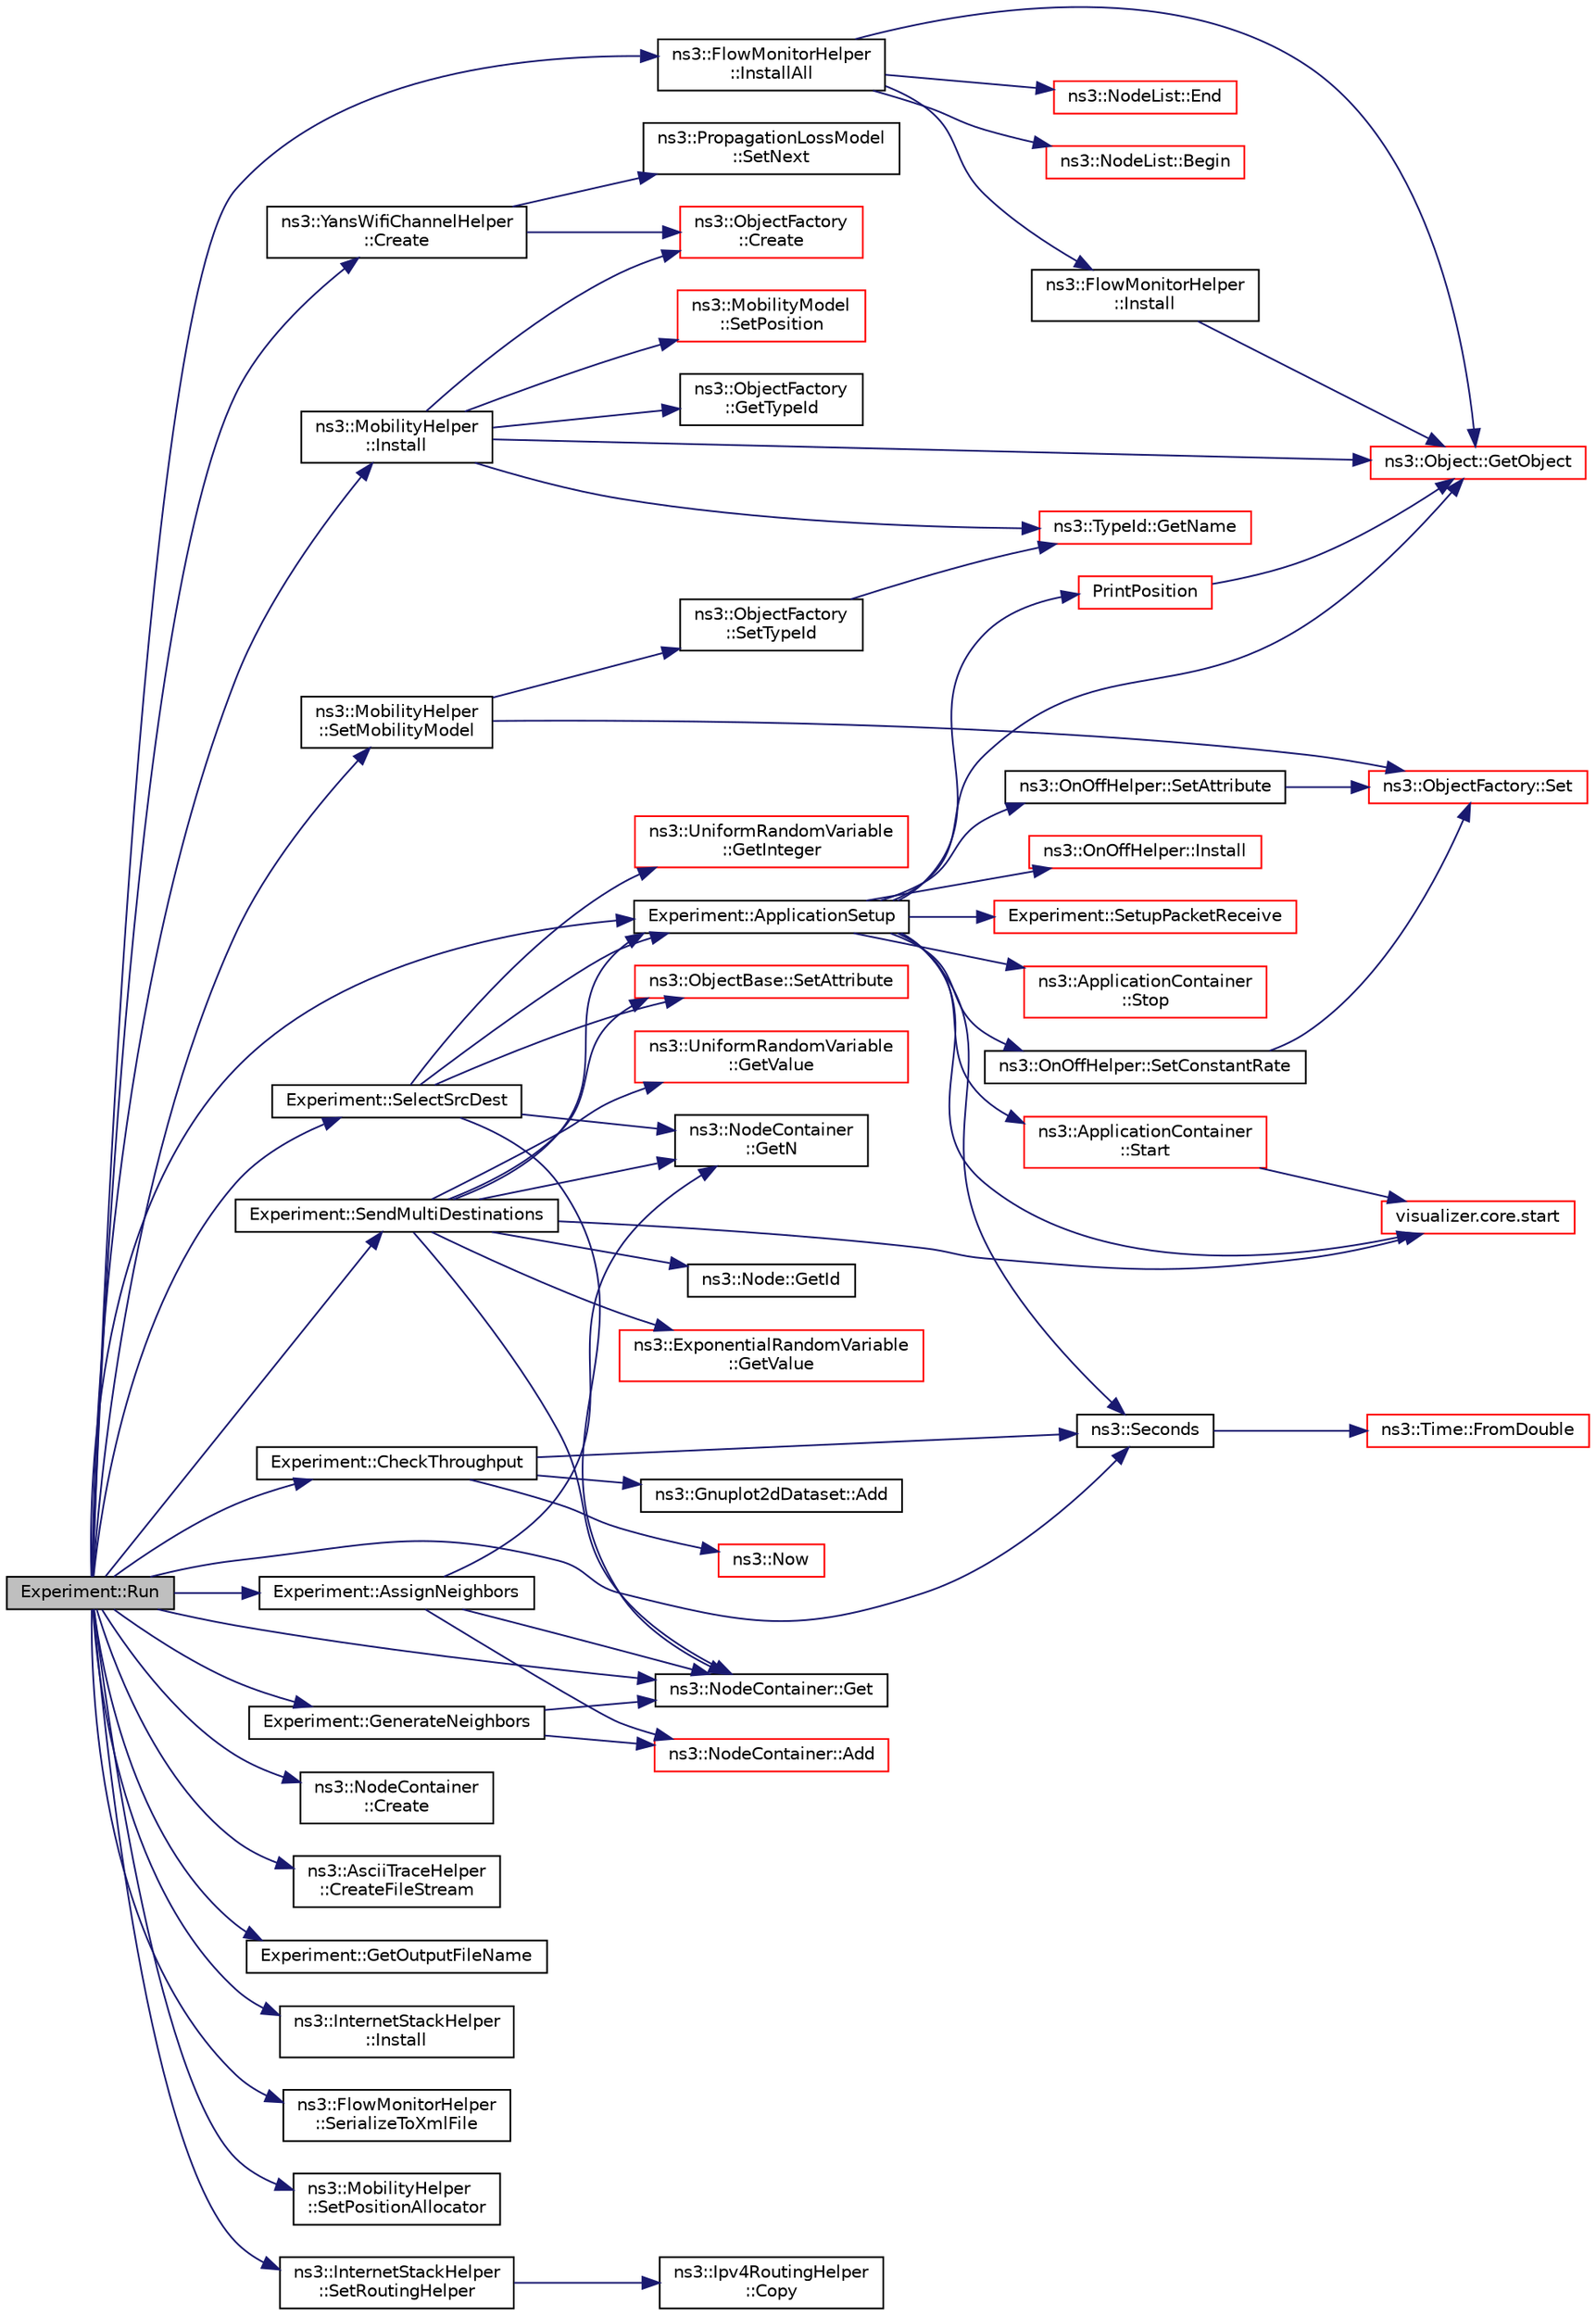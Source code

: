 digraph "Experiment::Run"
{
 // LATEX_PDF_SIZE
  edge [fontname="Helvetica",fontsize="10",labelfontname="Helvetica",labelfontsize="10"];
  node [fontname="Helvetica",fontsize="10",shape=record];
  rankdir="LR";
  Node1 [label="Experiment::Run",height=0.2,width=0.4,color="black", fillcolor="grey75", style="filled", fontcolor="black",tooltip=" "];
  Node1 -> Node2 [color="midnightblue",fontsize="10",style="solid",fontname="Helvetica"];
  Node2 [label="Experiment::ApplicationSetup",height=0.2,width=0.4,color="black", fillcolor="white", style="filled",URL="$class_experiment.html#a0c145155d22ceb28f2296a4450c656d5",tooltip=" "];
  Node2 -> Node3 [color="midnightblue",fontsize="10",style="solid",fontname="Helvetica"];
  Node3 [label="ns3::Object::GetObject",height=0.2,width=0.4,color="red", fillcolor="white", style="filled",URL="$classns3_1_1_object.html#ad21f5401ff705cd29c37f931ea3afc18",tooltip="Get a pointer to the requested aggregated Object."];
  Node2 -> Node19 [color="midnightblue",fontsize="10",style="solid",fontname="Helvetica"];
  Node19 [label="ns3::OnOffHelper::Install",height=0.2,width=0.4,color="red", fillcolor="white", style="filled",URL="$classns3_1_1_on_off_helper.html#a87cc5963ff591c4ba397ba4439ea39d7",tooltip="Install an ns3::OnOffApplication on each node of the input container configured with all the attribut..."];
  Node2 -> Node61 [color="midnightblue",fontsize="10",style="solid",fontname="Helvetica"];
  Node61 [label="PrintPosition",height=0.2,width=0.4,color="red", fillcolor="white", style="filled",URL="$wifi-multirate_8cc.html#aa7d3a9a8f29ceaeda26f6da002586f72",tooltip=" "];
  Node61 -> Node3 [color="midnightblue",fontsize="10",style="solid",fontname="Helvetica"];
  Node2 -> Node33 [color="midnightblue",fontsize="10",style="solid",fontname="Helvetica"];
  Node33 [label="ns3::Seconds",height=0.2,width=0.4,color="black", fillcolor="white", style="filled",URL="$group__timecivil.html#ga33c34b816f8ff6628e33d5c8e9713b9e",tooltip="Construct a Time in the indicated unit."];
  Node33 -> Node34 [color="midnightblue",fontsize="10",style="solid",fontname="Helvetica"];
  Node34 [label="ns3::Time::FromDouble",height=0.2,width=0.4,color="red", fillcolor="white", style="filled",URL="$classns3_1_1_time.html#a60e845f4a74e62495b86356afe604cb4",tooltip="Create a Time equal to value in unit unit."];
  Node2 -> Node65 [color="midnightblue",fontsize="10",style="solid",fontname="Helvetica"];
  Node65 [label="ns3::OnOffHelper::SetAttribute",height=0.2,width=0.4,color="black", fillcolor="white", style="filled",URL="$classns3_1_1_on_off_helper.html#a9f29b8db5fd9afa3075a74f48d30d914",tooltip="Helper function used to set the underlying application attributes."];
  Node65 -> Node66 [color="midnightblue",fontsize="10",style="solid",fontname="Helvetica"];
  Node66 [label="ns3::ObjectFactory::Set",height=0.2,width=0.4,color="red", fillcolor="white", style="filled",URL="$classns3_1_1_object_factory.html#a3c9d5ed564f08ab4427e113bcc48e1d4",tooltip="Set an attribute to be set during construction."];
  Node2 -> Node72 [color="midnightblue",fontsize="10",style="solid",fontname="Helvetica"];
  Node72 [label="ns3::OnOffHelper::SetConstantRate",height=0.2,width=0.4,color="black", fillcolor="white", style="filled",URL="$classns3_1_1_on_off_helper.html#a73526acef24a4559fb50db9f7c1c10ef",tooltip="Helper function to set a constant rate source."];
  Node72 -> Node66 [color="midnightblue",fontsize="10",style="solid",fontname="Helvetica"];
  Node2 -> Node73 [color="midnightblue",fontsize="10",style="solid",fontname="Helvetica"];
  Node73 [label="Experiment::SetupPacketReceive",height=0.2,width=0.4,color="red", fillcolor="white", style="filled",URL="$class_experiment.html#abc4b8e64b2cd17cd723a88df3d6434ce",tooltip=" "];
  Node2 -> Node79 [color="midnightblue",fontsize="10",style="solid",fontname="Helvetica"];
  Node79 [label="visualizer.core.start",height=0.2,width=0.4,color="red", fillcolor="white", style="filled",URL="$namespacevisualizer_1_1core.html#a2a35e5d8a34af358b508dac8635754e0",tooltip=" "];
  Node2 -> Node82 [color="midnightblue",fontsize="10",style="solid",fontname="Helvetica"];
  Node82 [label="ns3::ApplicationContainer\l::Start",height=0.2,width=0.4,color="red", fillcolor="white", style="filled",URL="$classns3_1_1_application_container.html#a8eff87926507020bbe3e1390358a54a7",tooltip="Arrange for all of the Applications in this container to Start() at the Time given as a parameter."];
  Node82 -> Node79 [color="midnightblue",fontsize="10",style="solid",fontname="Helvetica"];
  Node2 -> Node84 [color="midnightblue",fontsize="10",style="solid",fontname="Helvetica"];
  Node84 [label="ns3::ApplicationContainer\l::Stop",height=0.2,width=0.4,color="red", fillcolor="white", style="filled",URL="$classns3_1_1_application_container.html#adfc52f9aa4020c8714679b00bbb9ddb3",tooltip="Arrange for all of the Applications in this container to Stop() at the Time given as a parameter."];
  Node1 -> Node86 [color="midnightblue",fontsize="10",style="solid",fontname="Helvetica"];
  Node86 [label="Experiment::AssignNeighbors",height=0.2,width=0.4,color="black", fillcolor="white", style="filled",URL="$class_experiment.html#a3134fda20d34aeaea1e488a98cee1d88",tooltip="Take the grid map, divide it into 4 quadrants Assign all nodes from each quadrant to a specific conta..."];
  Node86 -> Node87 [color="midnightblue",fontsize="10",style="solid",fontname="Helvetica"];
  Node87 [label="ns3::NodeContainer::Add",height=0.2,width=0.4,color="red", fillcolor="white", style="filled",URL="$classns3_1_1_node_container.html#aa60b3a0e70f2fb324e16ffcf8bf31fcb",tooltip="Append the contents of another NodeContainer to the end of this container."];
  Node86 -> Node88 [color="midnightblue",fontsize="10",style="solid",fontname="Helvetica"];
  Node88 [label="ns3::NodeContainer::Get",height=0.2,width=0.4,color="black", fillcolor="white", style="filled",URL="$classns3_1_1_node_container.html#aff885e5a6b02ca4a27f5725de647d96e",tooltip="Get the Ptr<Node> stored in this container at a given index."];
  Node86 -> Node89 [color="midnightblue",fontsize="10",style="solid",fontname="Helvetica"];
  Node89 [label="ns3::NodeContainer\l::GetN",height=0.2,width=0.4,color="black", fillcolor="white", style="filled",URL="$classns3_1_1_node_container.html#a35aed8b8abb7b7988b086f66d15cdda9",tooltip="Get the number of Ptr<Node> stored in this container."];
  Node1 -> Node90 [color="midnightblue",fontsize="10",style="solid",fontname="Helvetica"];
  Node90 [label="Experiment::CheckThroughput",height=0.2,width=0.4,color="black", fillcolor="white", style="filled",URL="$class_experiment.html#a76057ca34684d8ae83bcb48748936833",tooltip=" "];
  Node90 -> Node91 [color="midnightblue",fontsize="10",style="solid",fontname="Helvetica"];
  Node91 [label="ns3::Gnuplot2dDataset::Add",height=0.2,width=0.4,color="black", fillcolor="white", style="filled",URL="$classns3_1_1_gnuplot2d_dataset.html#abd93f7c8fa2d1ed643c09d7fb8d5ef27",tooltip=" "];
  Node90 -> Node92 [color="midnightblue",fontsize="10",style="solid",fontname="Helvetica"];
  Node92 [label="ns3::Now",height=0.2,width=0.4,color="red", fillcolor="white", style="filled",URL="$group__simulator.html#gac3635e2e87f7ce316c89290ee1b01d0d",tooltip="create an ns3::Time instance which contains the current simulation time."];
  Node90 -> Node33 [color="midnightblue",fontsize="10",style="solid",fontname="Helvetica"];
  Node1 -> Node114 [color="midnightblue",fontsize="10",style="solid",fontname="Helvetica"];
  Node114 [label="ns3::NodeContainer\l::Create",height=0.2,width=0.4,color="black", fillcolor="white", style="filled",URL="$classns3_1_1_node_container.html#a787f059e2813e8b951cc6914d11dfe69",tooltip="Create n nodes and append pointers to them to the end of this NodeContainer."];
  Node1 -> Node115 [color="midnightblue",fontsize="10",style="solid",fontname="Helvetica"];
  Node115 [label="ns3::YansWifiChannelHelper\l::Create",height=0.2,width=0.4,color="black", fillcolor="white", style="filled",URL="$classns3_1_1_yans_wifi_channel_helper.html#a6bb01082fd42806a6b95e6684a4344d4",tooltip=" "];
  Node115 -> Node40 [color="midnightblue",fontsize="10",style="solid",fontname="Helvetica"];
  Node40 [label="ns3::ObjectFactory\l::Create",height=0.2,width=0.4,color="red", fillcolor="white", style="filled",URL="$classns3_1_1_object_factory.html#a52eda277f4aaab54266134ba48102ad7",tooltip="Create an Object instance of the configured TypeId."];
  Node115 -> Node116 [color="midnightblue",fontsize="10",style="solid",fontname="Helvetica"];
  Node116 [label="ns3::PropagationLossModel\l::SetNext",height=0.2,width=0.4,color="black", fillcolor="white", style="filled",URL="$classns3_1_1_propagation_loss_model.html#ac6d627f2eb09daa057de080615ac1013",tooltip="Enables a chain of loss models to act on the signal."];
  Node1 -> Node117 [color="midnightblue",fontsize="10",style="solid",fontname="Helvetica"];
  Node117 [label="ns3::AsciiTraceHelper\l::CreateFileStream",height=0.2,width=0.4,color="black", fillcolor="white", style="filled",URL="$classns3_1_1_ascii_trace_helper.html#a44960bf2ca32835024eaedd26d1c4f94",tooltip="Create and initialize an output stream object we'll use to write the traced bits."];
  Node1 -> Node118 [color="midnightblue",fontsize="10",style="solid",fontname="Helvetica"];
  Node118 [label="Experiment::GenerateNeighbors",height=0.2,width=0.4,color="black", fillcolor="white", style="filled",URL="$class_experiment.html#a996507d148e205dd637b8580ea54db61",tooltip="Generate 1-hop and 2-hop neighbors of a node in grid topology."];
  Node118 -> Node87 [color="midnightblue",fontsize="10",style="solid",fontname="Helvetica"];
  Node118 -> Node88 [color="midnightblue",fontsize="10",style="solid",fontname="Helvetica"];
  Node1 -> Node88 [color="midnightblue",fontsize="10",style="solid",fontname="Helvetica"];
  Node1 -> Node119 [color="midnightblue",fontsize="10",style="solid",fontname="Helvetica"];
  Node119 [label="Experiment::GetOutputFileName",height=0.2,width=0.4,color="black", fillcolor="white", style="filled",URL="$class_experiment.html#af801963053a210103f9dadb105aa2c78",tooltip=" "];
  Node1 -> Node120 [color="midnightblue",fontsize="10",style="solid",fontname="Helvetica"];
  Node120 [label="ns3::MobilityHelper\l::Install",height=0.2,width=0.4,color="black", fillcolor="white", style="filled",URL="$classns3_1_1_mobility_helper.html#a4da4b0cc1211f4c9288b978ed7d3f85a",tooltip="\"Layout\" a single node according to the current position allocator type."];
  Node120 -> Node40 [color="midnightblue",fontsize="10",style="solid",fontname="Helvetica"];
  Node120 -> Node48 [color="midnightblue",fontsize="10",style="solid",fontname="Helvetica"];
  Node48 [label="ns3::TypeId::GetName",height=0.2,width=0.4,color="red", fillcolor="white", style="filled",URL="$classns3_1_1_type_id.html#abc4965475a579c2afdc668d7a7d58374",tooltip="Get the name."];
  Node120 -> Node3 [color="midnightblue",fontsize="10",style="solid",fontname="Helvetica"];
  Node120 -> Node121 [color="midnightblue",fontsize="10",style="solid",fontname="Helvetica"];
  Node121 [label="ns3::ObjectFactory\l::GetTypeId",height=0.2,width=0.4,color="black", fillcolor="white", style="filled",URL="$classns3_1_1_object_factory.html#a407b4dcbcd856749f6096ce72d88d8f7",tooltip="Get the TypeId which will be created by this ObjectFactory."];
  Node120 -> Node122 [color="midnightblue",fontsize="10",style="solid",fontname="Helvetica"];
  Node122 [label="ns3::MobilityModel\l::SetPosition",height=0.2,width=0.4,color="red", fillcolor="white", style="filled",URL="$classns3_1_1_mobility_model.html#ac584b3d5a309709d2f13ed6ada1e7640",tooltip=" "];
  Node1 -> Node124 [color="midnightblue",fontsize="10",style="solid",fontname="Helvetica"];
  Node124 [label="ns3::InternetStackHelper\l::Install",height=0.2,width=0.4,color="black", fillcolor="white", style="filled",URL="$classns3_1_1_internet_stack_helper.html#a10e8d697dcd9153f1da11695cd08e713",tooltip="Aggregate implementations of the ns3::Ipv4, ns3::Ipv6, ns3::Udp, and ns3::Tcp classes onto the provid..."];
  Node1 -> Node125 [color="midnightblue",fontsize="10",style="solid",fontname="Helvetica"];
  Node125 [label="ns3::FlowMonitorHelper\l::InstallAll",height=0.2,width=0.4,color="black", fillcolor="white", style="filled",URL="$classns3_1_1_flow_monitor_helper.html#a722b383a10c5a959576f3bfee8d4374f",tooltip="Enable flow monitoring on all nodes."];
  Node125 -> Node126 [color="midnightblue",fontsize="10",style="solid",fontname="Helvetica"];
  Node126 [label="ns3::NodeList::Begin",height=0.2,width=0.4,color="red", fillcolor="white", style="filled",URL="$classns3_1_1_node_list.html#a93d2211831f5cb71d1dbb721e2721d7f",tooltip=" "];
  Node125 -> Node137 [color="midnightblue",fontsize="10",style="solid",fontname="Helvetica"];
  Node137 [label="ns3::NodeList::End",height=0.2,width=0.4,color="red", fillcolor="white", style="filled",URL="$classns3_1_1_node_list.html#a027a558c16e6078e25c7ffc67becb559",tooltip=" "];
  Node125 -> Node3 [color="midnightblue",fontsize="10",style="solid",fontname="Helvetica"];
  Node125 -> Node138 [color="midnightblue",fontsize="10",style="solid",fontname="Helvetica"];
  Node138 [label="ns3::FlowMonitorHelper\l::Install",height=0.2,width=0.4,color="black", fillcolor="white", style="filled",URL="$classns3_1_1_flow_monitor_helper.html#abffcd31f85872c6b736f30e9d300390d",tooltip="Enable flow monitoring on a set of nodes."];
  Node138 -> Node3 [color="midnightblue",fontsize="10",style="solid",fontname="Helvetica"];
  Node1 -> Node33 [color="midnightblue",fontsize="10",style="solid",fontname="Helvetica"];
  Node1 -> Node139 [color="midnightblue",fontsize="10",style="solid",fontname="Helvetica"];
  Node139 [label="Experiment::SelectSrcDest",height=0.2,width=0.4,color="black", fillcolor="white", style="filled",URL="$class_experiment.html#a42f7bd2707539699356bcd94558bed82",tooltip="Sources and destinations are randomly selected such that a node may be the source for multiple destin..."];
  Node139 -> Node2 [color="midnightblue",fontsize="10",style="solid",fontname="Helvetica"];
  Node139 -> Node88 [color="midnightblue",fontsize="10",style="solid",fontname="Helvetica"];
  Node139 -> Node140 [color="midnightblue",fontsize="10",style="solid",fontname="Helvetica"];
  Node140 [label="ns3::UniformRandomVariable\l::GetInteger",height=0.2,width=0.4,color="red", fillcolor="white", style="filled",URL="$classns3_1_1_uniform_random_variable.html#ab7c7dedc88cb97e74418df2edc28a787",tooltip="Get the next random value, as an unsigned integer in the specified range ."];
  Node139 -> Node89 [color="midnightblue",fontsize="10",style="solid",fontname="Helvetica"];
  Node139 -> Node144 [color="midnightblue",fontsize="10",style="solid",fontname="Helvetica"];
  Node144 [label="ns3::ObjectBase::SetAttribute",height=0.2,width=0.4,color="red", fillcolor="white", style="filled",URL="$classns3_1_1_object_base.html#ac60245d3ea4123bbc9b1d391f1f6592f",tooltip="Set a single attribute, raising fatal errors if unsuccessful."];
  Node1 -> Node145 [color="midnightblue",fontsize="10",style="solid",fontname="Helvetica"];
  Node145 [label="Experiment::SendMultiDestinations",height=0.2,width=0.4,color="black", fillcolor="white", style="filled",URL="$class_experiment.html#acf11a56aa7fb70ab2018565ac66cc351",tooltip="A sender node will set up a flow to each of the its neighbors in its quadrant randomly."];
  Node145 -> Node2 [color="midnightblue",fontsize="10",style="solid",fontname="Helvetica"];
  Node145 -> Node88 [color="midnightblue",fontsize="10",style="solid",fontname="Helvetica"];
  Node145 -> Node27 [color="midnightblue",fontsize="10",style="solid",fontname="Helvetica"];
  Node27 [label="ns3::Node::GetId",height=0.2,width=0.4,color="black", fillcolor="white", style="filled",URL="$classns3_1_1_node.html#a2ed8663077afcb8db519296b0ada6355",tooltip=" "];
  Node145 -> Node89 [color="midnightblue",fontsize="10",style="solid",fontname="Helvetica"];
  Node145 -> Node146 [color="midnightblue",fontsize="10",style="solid",fontname="Helvetica"];
  Node146 [label="ns3::ExponentialRandomVariable\l::GetValue",height=0.2,width=0.4,color="red", fillcolor="white", style="filled",URL="$classns3_1_1_exponential_random_variable.html#a5d7a50466c0b0f036ec0fc1aa478f2c3",tooltip="Get the next random value, as a double from the exponential distribution with the specified mean and ..."];
  Node145 -> Node150 [color="midnightblue",fontsize="10",style="solid",fontname="Helvetica"];
  Node150 [label="ns3::UniformRandomVariable\l::GetValue",height=0.2,width=0.4,color="red", fillcolor="white", style="filled",URL="$classns3_1_1_uniform_random_variable.html#a03822d8c86ac51e9aa83bbc73041386b",tooltip="Get the next random value, as a double in the specified range ."];
  Node145 -> Node144 [color="midnightblue",fontsize="10",style="solid",fontname="Helvetica"];
  Node145 -> Node79 [color="midnightblue",fontsize="10",style="solid",fontname="Helvetica"];
  Node1 -> Node151 [color="midnightblue",fontsize="10",style="solid",fontname="Helvetica"];
  Node151 [label="ns3::FlowMonitorHelper\l::SerializeToXmlFile",height=0.2,width=0.4,color="black", fillcolor="white", style="filled",URL="$classns3_1_1_flow_monitor_helper.html#ad032f5b08ea5ccbb5992b5ccf56f08e8",tooltip="Same as SerializeToXmlStream, but writes to a file instead."];
  Node1 -> Node152 [color="midnightblue",fontsize="10",style="solid",fontname="Helvetica"];
  Node152 [label="ns3::MobilityHelper\l::SetMobilityModel",height=0.2,width=0.4,color="black", fillcolor="white", style="filled",URL="$classns3_1_1_mobility_helper.html#a030275011b6f40682e70534d30280aba",tooltip=" "];
  Node152 -> Node66 [color="midnightblue",fontsize="10",style="solid",fontname="Helvetica"];
  Node152 -> Node112 [color="midnightblue",fontsize="10",style="solid",fontname="Helvetica"];
  Node112 [label="ns3::ObjectFactory\l::SetTypeId",height=0.2,width=0.4,color="black", fillcolor="white", style="filled",URL="$classns3_1_1_object_factory.html#a77dcd099064038a1eb7a6b8251229ec3",tooltip="Set the TypeId of the Objects to be created by this factory."];
  Node112 -> Node48 [color="midnightblue",fontsize="10",style="solid",fontname="Helvetica"];
  Node1 -> Node153 [color="midnightblue",fontsize="10",style="solid",fontname="Helvetica"];
  Node153 [label="ns3::MobilityHelper\l::SetPositionAllocator",height=0.2,width=0.4,color="black", fillcolor="white", style="filled",URL="$classns3_1_1_mobility_helper.html#ac59d5295076be3cc11021566713a28c5",tooltip="Set the position allocator which will be used to allocate the initial position of every node initiali..."];
  Node1 -> Node154 [color="midnightblue",fontsize="10",style="solid",fontname="Helvetica"];
  Node154 [label="ns3::InternetStackHelper\l::SetRoutingHelper",height=0.2,width=0.4,color="black", fillcolor="white", style="filled",URL="$classns3_1_1_internet_stack_helper.html#a3e382c02df022dec79952a7eca8cd5ba",tooltip=" "];
  Node154 -> Node155 [color="midnightblue",fontsize="10",style="solid",fontname="Helvetica"];
  Node155 [label="ns3::Ipv4RoutingHelper\l::Copy",height=0.2,width=0.4,color="black", fillcolor="white", style="filled",URL="$classns3_1_1_ipv4_routing_helper.html#acf569a0ecf95d5b5186456f368eaa465",tooltip="virtual constructor"];
}
